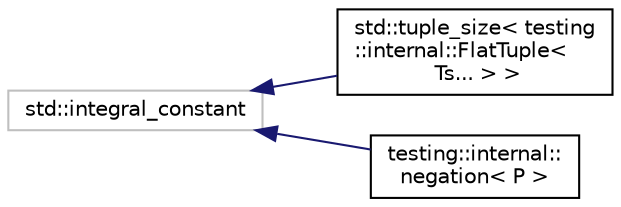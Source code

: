 digraph "Graphical Class Hierarchy"
{
 // LATEX_PDF_SIZE
  edge [fontname="Helvetica",fontsize="10",labelfontname="Helvetica",labelfontsize="10"];
  node [fontname="Helvetica",fontsize="10",shape=record];
  rankdir="LR";
  Node138 [label="std::integral_constant",height=0.2,width=0.4,color="grey75", fillcolor="white", style="filled",tooltip=" "];
  Node138 -> Node0 [dir="back",color="midnightblue",fontsize="10",style="solid",fontname="Helvetica"];
  Node0 [label="std::tuple_size\< testing\l::internal::FlatTuple\<\l Ts... \> \>",height=0.2,width=0.4,color="black", fillcolor="white", style="filled",URL="$structstd_1_1tuple__size_3_01testing_1_1internal_1_1_flat_tuple_3_01_ts_8_8_8_01_4_01_4.html",tooltip=" "];
  Node138 -> Node140 [dir="back",color="midnightblue",fontsize="10",style="solid",fontname="Helvetica"];
  Node140 [label="testing::internal::\lnegation\< P \>",height=0.2,width=0.4,color="black", fillcolor="white", style="filled",URL="$structtesting_1_1internal_1_1negation.html",tooltip=" "];
}

